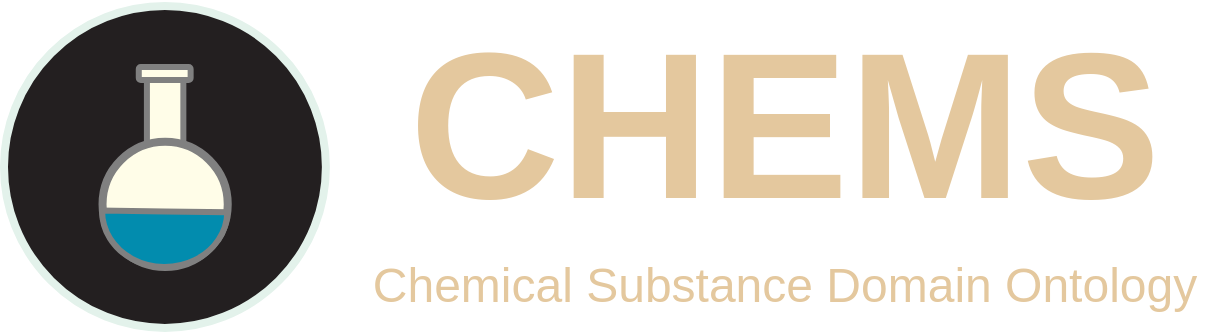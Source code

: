 <mxfile>
    <diagram id="NrZ29duDLyXxqPhjrZT9" name="Page-1">
        <mxGraphModel dx="839" dy="625" grid="1" gridSize="10" guides="1" tooltips="1" connect="1" arrows="1" fold="1" page="1" pageScale="1" pageWidth="850" pageHeight="1100" math="0" shadow="0">
            <root>
                <mxCell id="0"/>
                <mxCell id="1" parent="0"/>
                <mxCell id="2" value="&lt;font color=&quot;#e4c89e&quot; style=&quot;font-size: 104px;&quot;&gt;CHEMS&lt;/font&gt;" style="text;strokeColor=none;fillColor=none;html=1;fontSize=24;fontStyle=1;verticalAlign=middle;align=center;labelBorderColor=none;labelBackgroundColor=none;" parent="1" vertex="1">
                    <mxGeometry x="340" y="40" width="420" height="120" as="geometry"/>
                </mxCell>
                <mxCell id="3" value="&lt;span style=&quot;font-weight: normal;&quot;&gt;&lt;font color=&quot;#e4c89e&quot;&gt;Chemical Substance Domain Ontology&lt;/font&gt;&lt;/span&gt;" style="text;strokeColor=none;fillColor=none;html=1;fontSize=24;fontStyle=1;verticalAlign=middle;align=center;labelBorderColor=none;" parent="1" vertex="1">
                    <mxGeometry x="340" y="160" width="420" height="40" as="geometry"/>
                </mxCell>
                <mxCell id="5" value="" style="ellipse;whiteSpace=wrap;html=1;aspect=fixed;fontSize=104;fillColor=#231F20;strokeWidth=4;strokeColor=#E3f2eb;" parent="1" vertex="1">
                    <mxGeometry x="160" y="40" width="160.94" height="160.94" as="geometry"/>
                </mxCell>
                <mxCell id="21" value="" style="group" vertex="1" connectable="0" parent="1">
                    <mxGeometry x="209.07" y="70.47" width="62.8" height="100" as="geometry"/>
                </mxCell>
                <mxCell id="13" value="" style="verticalLabelPosition=bottom;verticalAlign=top;html=1;shape=mxgraph.basic.rect;fillColor2=none;strokeWidth=3;size=20;indent=5;fontColor=#E4C89E;fillColor=#FFFDE8;strokeColor=#808080;" vertex="1" parent="21">
                    <mxGeometry x="22.386" y="6.57" width="18.224" height="61.643" as="geometry"/>
                </mxCell>
                <mxCell id="12" value="" style="ellipse;whiteSpace=wrap;html=1;aspect=fixed;fontSize=104;fillColor=#fffde8;strokeWidth=4;strokeColor=#808080;" vertex="1" parent="21">
                    <mxGeometry x="0.196" y="37.391" width="62.604" height="62.604" as="geometry"/>
                </mxCell>
                <mxCell id="18" value="" style="rounded=1;whiteSpace=wrap;html=1;strokeColor=#808080;fontColor=#E4C89E;fillColor=#FFFDE8;strokeWidth=3;" vertex="1" parent="21">
                    <mxGeometry x="18.321" width="25.924" height="6.57" as="geometry"/>
                </mxCell>
                <mxCell id="20" value="" style="verticalLabelPosition=bottom;verticalAlign=top;html=1;shape=mxgraph.basic.pie;startAngle=0.252;endAngle=0.753;strokeColor=#808080;strokeWidth=3;fontColor=#E4C89E;fillColor=#028CAE;" vertex="1" parent="21">
                    <mxGeometry y="44.622" width="62.567" height="55.378" as="geometry"/>
                </mxCell>
            </root>
        </mxGraphModel>
    </diagram>
</mxfile>